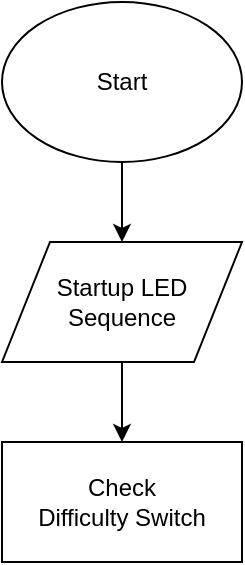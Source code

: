 <mxfile version="12.1.8" type="github" pages="1">
  <diagram id="vK2o-zo6DBCBCjjgS45Z" name="Page-1">
    <mxGraphModel dx="640" dy="358" grid="1" gridSize="10" guides="1" tooltips="1" connect="1" arrows="1" fold="1" page="1" pageScale="1" pageWidth="850" pageHeight="1100" math="0" shadow="0">
      <root>
        <mxCell id="0"/>
        <mxCell id="1" parent="0"/>
        <mxCell id="SfQTYZYUw8lY2vtOCrOL-3" value="" style="edgeStyle=orthogonalEdgeStyle;rounded=0;orthogonalLoop=1;jettySize=auto;html=1;" edge="1" parent="1" source="SfQTYZYUw8lY2vtOCrOL-1" target="SfQTYZYUw8lY2vtOCrOL-2">
          <mxGeometry relative="1" as="geometry"/>
        </mxCell>
        <mxCell id="SfQTYZYUw8lY2vtOCrOL-1" value="Start" style="ellipse;whiteSpace=wrap;html=1;" vertex="1" parent="1">
          <mxGeometry x="240" y="40" width="120" height="80" as="geometry"/>
        </mxCell>
        <mxCell id="SfQTYZYUw8lY2vtOCrOL-5" value="" style="edgeStyle=orthogonalEdgeStyle;rounded=0;orthogonalLoop=1;jettySize=auto;html=1;" edge="1" parent="1" source="SfQTYZYUw8lY2vtOCrOL-2" target="SfQTYZYUw8lY2vtOCrOL-4">
          <mxGeometry relative="1" as="geometry"/>
        </mxCell>
        <mxCell id="SfQTYZYUw8lY2vtOCrOL-2" value="Startup LED Sequence" style="shape=parallelogram;perimeter=parallelogramPerimeter;whiteSpace=wrap;html=1;" vertex="1" parent="1">
          <mxGeometry x="240" y="160" width="120" height="60" as="geometry"/>
        </mxCell>
        <mxCell id="SfQTYZYUw8lY2vtOCrOL-4" value="&lt;div&gt;Check&lt;/div&gt;&lt;div&gt;Difficulty Switch&lt;/div&gt;" style="rounded=0;whiteSpace=wrap;html=1;" vertex="1" parent="1">
          <mxGeometry x="240" y="260" width="120" height="60" as="geometry"/>
        </mxCell>
      </root>
    </mxGraphModel>
  </diagram>
</mxfile>
